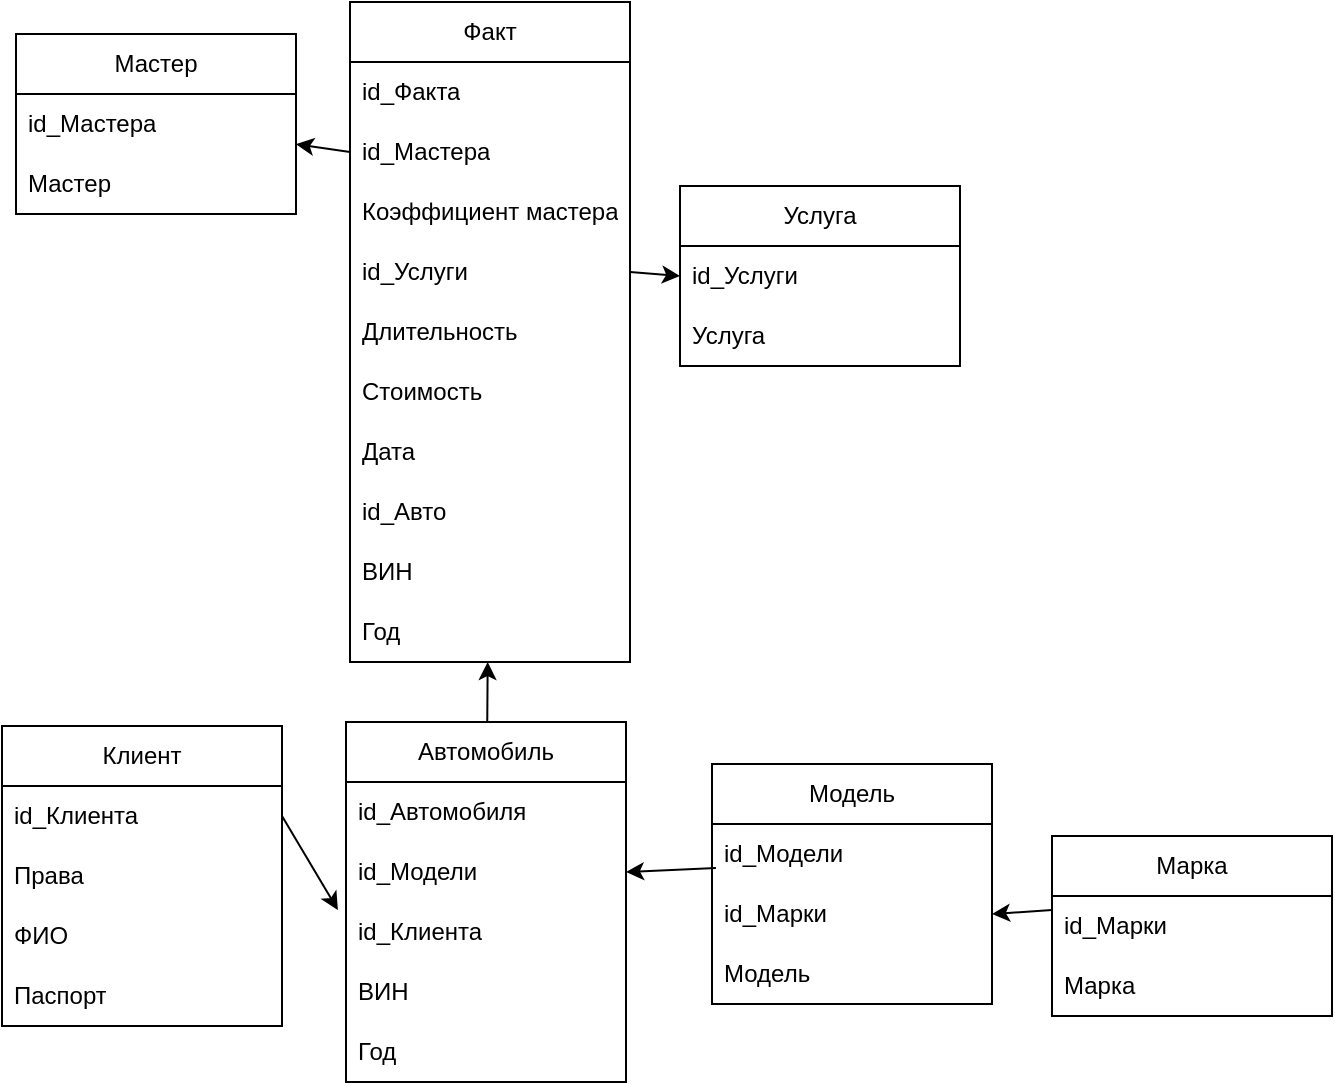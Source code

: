<mxfile version="23.1.6" type="device">
  <diagram name="Page-1" id="iTZgHvy7xOervx2KT4W8">
    <mxGraphModel dx="1290" dy="654" grid="0" gridSize="10" guides="1" tooltips="1" connect="1" arrows="1" fold="1" page="1" pageScale="1" pageWidth="850" pageHeight="1100" math="0" shadow="0">
      <root>
        <mxCell id="0" />
        <mxCell id="1" parent="0" />
        <mxCell id="uH-hUPntJxad7LDraC8y-1" value="Факт" style="swimlane;fontStyle=0;childLayout=stackLayout;horizontal=1;startSize=30;horizontalStack=0;resizeParent=1;resizeParentMax=0;resizeLast=0;collapsible=1;marginBottom=0;whiteSpace=wrap;html=1;" parent="1" vertex="1">
          <mxGeometry x="220" y="180" width="140" height="330" as="geometry" />
        </mxCell>
        <mxCell id="uH-hUPntJxad7LDraC8y-2" value="id_Факта" style="text;strokeColor=none;fillColor=none;align=left;verticalAlign=middle;spacingLeft=4;spacingRight=4;overflow=hidden;points=[[0,0.5],[1,0.5]];portConstraint=eastwest;rotatable=0;whiteSpace=wrap;html=1;" parent="uH-hUPntJxad7LDraC8y-1" vertex="1">
          <mxGeometry y="30" width="140" height="30" as="geometry" />
        </mxCell>
        <mxCell id="uH-hUPntJxad7LDraC8y-4" value="id_Мастера" style="text;strokeColor=none;fillColor=none;align=left;verticalAlign=middle;spacingLeft=4;spacingRight=4;overflow=hidden;points=[[0,0.5],[1,0.5]];portConstraint=eastwest;rotatable=0;whiteSpace=wrap;html=1;" parent="uH-hUPntJxad7LDraC8y-1" vertex="1">
          <mxGeometry y="60" width="140" height="30" as="geometry" />
        </mxCell>
        <mxCell id="uH-hUPntJxad7LDraC8y-25" value="Коэффициент мастера" style="text;strokeColor=none;fillColor=none;align=left;verticalAlign=middle;spacingLeft=4;spacingRight=4;overflow=hidden;points=[[0,0.5],[1,0.5]];portConstraint=eastwest;rotatable=0;whiteSpace=wrap;html=1;" parent="uH-hUPntJxad7LDraC8y-1" vertex="1">
          <mxGeometry y="90" width="140" height="30" as="geometry" />
        </mxCell>
        <mxCell id="uH-hUPntJxad7LDraC8y-21" value="id_Услуги" style="text;strokeColor=none;fillColor=none;align=left;verticalAlign=middle;spacingLeft=4;spacingRight=4;overflow=hidden;points=[[0,0.5],[1,0.5]];portConstraint=eastwest;rotatable=0;whiteSpace=wrap;html=1;" parent="uH-hUPntJxad7LDraC8y-1" vertex="1">
          <mxGeometry y="120" width="140" height="30" as="geometry" />
        </mxCell>
        <mxCell id="uH-hUPntJxad7LDraC8y-23" value="Длительность" style="text;strokeColor=none;fillColor=none;align=left;verticalAlign=middle;spacingLeft=4;spacingRight=4;overflow=hidden;points=[[0,0.5],[1,0.5]];portConstraint=eastwest;rotatable=0;whiteSpace=wrap;html=1;" parent="uH-hUPntJxad7LDraC8y-1" vertex="1">
          <mxGeometry y="150" width="140" height="30" as="geometry" />
        </mxCell>
        <mxCell id="uH-hUPntJxad7LDraC8y-24" value="Стоимость" style="text;strokeColor=none;fillColor=none;align=left;verticalAlign=middle;spacingLeft=4;spacingRight=4;overflow=hidden;points=[[0,0.5],[1,0.5]];portConstraint=eastwest;rotatable=0;whiteSpace=wrap;html=1;" parent="uH-hUPntJxad7LDraC8y-1" vertex="1">
          <mxGeometry y="180" width="140" height="30" as="geometry" />
        </mxCell>
        <mxCell id="uH-hUPntJxad7LDraC8y-3" value="Дата" style="text;strokeColor=none;fillColor=none;align=left;verticalAlign=middle;spacingLeft=4;spacingRight=4;overflow=hidden;points=[[0,0.5],[1,0.5]];portConstraint=eastwest;rotatable=0;whiteSpace=wrap;html=1;" parent="uH-hUPntJxad7LDraC8y-1" vertex="1">
          <mxGeometry y="210" width="140" height="30" as="geometry" />
        </mxCell>
        <mxCell id="uH-hUPntJxad7LDraC8y-22" value="id_Авто" style="text;strokeColor=none;fillColor=none;align=left;verticalAlign=middle;spacingLeft=4;spacingRight=4;overflow=hidden;points=[[0,0.5],[1,0.5]];portConstraint=eastwest;rotatable=0;whiteSpace=wrap;html=1;" parent="uH-hUPntJxad7LDraC8y-1" vertex="1">
          <mxGeometry y="240" width="140" height="30" as="geometry" />
        </mxCell>
        <mxCell id="0fhB-xR2DxiJcsVH5c5Q-2" value="ВИН" style="text;strokeColor=none;fillColor=none;align=left;verticalAlign=middle;spacingLeft=4;spacingRight=4;overflow=hidden;points=[[0,0.5],[1,0.5]];portConstraint=eastwest;rotatable=0;whiteSpace=wrap;html=1;" parent="uH-hUPntJxad7LDraC8y-1" vertex="1">
          <mxGeometry y="270" width="140" height="30" as="geometry" />
        </mxCell>
        <mxCell id="BNcSGhGL9VbDU3XC8dzg-7" value="Год" style="text;strokeColor=none;fillColor=none;align=left;verticalAlign=middle;spacingLeft=4;spacingRight=4;overflow=hidden;points=[[0,0.5],[1,0.5]];portConstraint=eastwest;rotatable=0;whiteSpace=wrap;html=1;" parent="uH-hUPntJxad7LDraC8y-1" vertex="1">
          <mxGeometry y="300" width="140" height="30" as="geometry" />
        </mxCell>
        <mxCell id="uH-hUPntJxad7LDraC8y-13" value="Мастер" style="swimlane;fontStyle=0;childLayout=stackLayout;horizontal=1;startSize=30;horizontalStack=0;resizeParent=1;resizeParentMax=0;resizeLast=0;collapsible=1;marginBottom=0;whiteSpace=wrap;html=1;" parent="1" vertex="1">
          <mxGeometry x="53" y="196" width="140" height="90" as="geometry" />
        </mxCell>
        <mxCell id="uH-hUPntJxad7LDraC8y-14" value="id_Мастера" style="text;strokeColor=none;fillColor=none;align=left;verticalAlign=middle;spacingLeft=4;spacingRight=4;overflow=hidden;points=[[0,0.5],[1,0.5]];portConstraint=eastwest;rotatable=0;whiteSpace=wrap;html=1;" parent="uH-hUPntJxad7LDraC8y-13" vertex="1">
          <mxGeometry y="30" width="140" height="30" as="geometry" />
        </mxCell>
        <mxCell id="uH-hUPntJxad7LDraC8y-15" value="Мастер" style="text;strokeColor=none;fillColor=none;align=left;verticalAlign=middle;spacingLeft=4;spacingRight=4;overflow=hidden;points=[[0,0.5],[1,0.5]];portConstraint=eastwest;rotatable=0;whiteSpace=wrap;html=1;" parent="uH-hUPntJxad7LDraC8y-13" vertex="1">
          <mxGeometry y="60" width="140" height="30" as="geometry" />
        </mxCell>
        <mxCell id="uH-hUPntJxad7LDraC8y-17" value="Услуга" style="swimlane;fontStyle=0;childLayout=stackLayout;horizontal=1;startSize=30;horizontalStack=0;resizeParent=1;resizeParentMax=0;resizeLast=0;collapsible=1;marginBottom=0;whiteSpace=wrap;html=1;" parent="1" vertex="1">
          <mxGeometry x="385" y="272" width="140" height="90" as="geometry" />
        </mxCell>
        <mxCell id="uH-hUPntJxad7LDraC8y-18" value="id_Услуги" style="text;strokeColor=none;fillColor=none;align=left;verticalAlign=middle;spacingLeft=4;spacingRight=4;overflow=hidden;points=[[0,0.5],[1,0.5]];portConstraint=eastwest;rotatable=0;whiteSpace=wrap;html=1;" parent="uH-hUPntJxad7LDraC8y-17" vertex="1">
          <mxGeometry y="30" width="140" height="30" as="geometry" />
        </mxCell>
        <mxCell id="uH-hUPntJxad7LDraC8y-19" value="Услуга" style="text;strokeColor=none;fillColor=none;align=left;verticalAlign=middle;spacingLeft=4;spacingRight=4;overflow=hidden;points=[[0,0.5],[1,0.5]];portConstraint=eastwest;rotatable=0;whiteSpace=wrap;html=1;" parent="uH-hUPntJxad7LDraC8y-17" vertex="1">
          <mxGeometry y="60" width="140" height="30" as="geometry" />
        </mxCell>
        <mxCell id="uH-hUPntJxad7LDraC8y-26" value="Клиент" style="swimlane;fontStyle=0;childLayout=stackLayout;horizontal=1;startSize=30;horizontalStack=0;resizeParent=1;resizeParentMax=0;resizeLast=0;collapsible=1;marginBottom=0;whiteSpace=wrap;html=1;" parent="1" vertex="1">
          <mxGeometry x="46" y="542" width="140" height="150" as="geometry" />
        </mxCell>
        <mxCell id="uH-hUPntJxad7LDraC8y-27" value="id_Клиента" style="text;strokeColor=none;fillColor=none;align=left;verticalAlign=middle;spacingLeft=4;spacingRight=4;overflow=hidden;points=[[0,0.5],[1,0.5]];portConstraint=eastwest;rotatable=0;whiteSpace=wrap;html=1;" parent="uH-hUPntJxad7LDraC8y-26" vertex="1">
          <mxGeometry y="30" width="140" height="30" as="geometry" />
        </mxCell>
        <mxCell id="uH-hUPntJxad7LDraC8y-54" value="Права" style="text;strokeColor=none;fillColor=none;align=left;verticalAlign=middle;spacingLeft=4;spacingRight=4;overflow=hidden;points=[[0,0.5],[1,0.5]];portConstraint=eastwest;rotatable=0;whiteSpace=wrap;html=1;" parent="uH-hUPntJxad7LDraC8y-26" vertex="1">
          <mxGeometry y="60" width="140" height="30" as="geometry" />
        </mxCell>
        <mxCell id="uH-hUPntJxad7LDraC8y-28" value="ФИО" style="text;strokeColor=none;fillColor=none;align=left;verticalAlign=middle;spacingLeft=4;spacingRight=4;overflow=hidden;points=[[0,0.5],[1,0.5]];portConstraint=eastwest;rotatable=0;whiteSpace=wrap;html=1;" parent="uH-hUPntJxad7LDraC8y-26" vertex="1">
          <mxGeometry y="90" width="140" height="30" as="geometry" />
        </mxCell>
        <mxCell id="uH-hUPntJxad7LDraC8y-33" value="Паспорт" style="text;strokeColor=none;fillColor=none;align=left;verticalAlign=middle;spacingLeft=4;spacingRight=4;overflow=hidden;points=[[0,0.5],[1,0.5]];portConstraint=eastwest;rotatable=0;whiteSpace=wrap;html=1;" parent="uH-hUPntJxad7LDraC8y-26" vertex="1">
          <mxGeometry y="120" width="140" height="30" as="geometry" />
        </mxCell>
        <mxCell id="uH-hUPntJxad7LDraC8y-34" value="Автомобиль" style="swimlane;fontStyle=0;childLayout=stackLayout;horizontal=1;startSize=30;horizontalStack=0;resizeParent=1;resizeParentMax=0;resizeLast=0;collapsible=1;marginBottom=0;whiteSpace=wrap;html=1;" parent="1" vertex="1">
          <mxGeometry x="218" y="540" width="140" height="180" as="geometry" />
        </mxCell>
        <mxCell id="uH-hUPntJxad7LDraC8y-50" value="id_Автомобиля" style="text;strokeColor=none;fillColor=none;align=left;verticalAlign=middle;spacingLeft=4;spacingRight=4;overflow=hidden;points=[[0,0.5],[1,0.5]];portConstraint=eastwest;rotatable=0;whiteSpace=wrap;html=1;" parent="uH-hUPntJxad7LDraC8y-34" vertex="1">
          <mxGeometry y="30" width="140" height="30" as="geometry" />
        </mxCell>
        <mxCell id="uH-hUPntJxad7LDraC8y-37" value="id_Модели" style="text;strokeColor=none;fillColor=none;align=left;verticalAlign=middle;spacingLeft=4;spacingRight=4;overflow=hidden;points=[[0,0.5],[1,0.5]];portConstraint=eastwest;rotatable=0;whiteSpace=wrap;html=1;" parent="uH-hUPntJxad7LDraC8y-34" vertex="1">
          <mxGeometry y="60" width="140" height="30" as="geometry" />
        </mxCell>
        <mxCell id="uH-hUPntJxad7LDraC8y-36" value="id_Клиента" style="text;strokeColor=none;fillColor=none;align=left;verticalAlign=middle;spacingLeft=4;spacingRight=4;overflow=hidden;points=[[0,0.5],[1,0.5]];portConstraint=eastwest;rotatable=0;whiteSpace=wrap;html=1;" parent="uH-hUPntJxad7LDraC8y-34" vertex="1">
          <mxGeometry y="90" width="140" height="30" as="geometry" />
        </mxCell>
        <mxCell id="uH-hUPntJxad7LDraC8y-57" value="ВИН" style="text;strokeColor=none;fillColor=none;align=left;verticalAlign=middle;spacingLeft=4;spacingRight=4;overflow=hidden;points=[[0,0.5],[1,0.5]];portConstraint=eastwest;rotatable=0;whiteSpace=wrap;html=1;" parent="uH-hUPntJxad7LDraC8y-34" vertex="1">
          <mxGeometry y="120" width="140" height="30" as="geometry" />
        </mxCell>
        <mxCell id="0fhB-xR2DxiJcsVH5c5Q-1" value="Год" style="text;strokeColor=none;fillColor=none;align=left;verticalAlign=middle;spacingLeft=4;spacingRight=4;overflow=hidden;points=[[0,0.5],[1,0.5]];portConstraint=eastwest;rotatable=0;whiteSpace=wrap;html=1;" parent="uH-hUPntJxad7LDraC8y-34" vertex="1">
          <mxGeometry y="150" width="140" height="30" as="geometry" />
        </mxCell>
        <mxCell id="uH-hUPntJxad7LDraC8y-38" value="Марка" style="swimlane;fontStyle=0;childLayout=stackLayout;horizontal=1;startSize=30;horizontalStack=0;resizeParent=1;resizeParentMax=0;resizeLast=0;collapsible=1;marginBottom=0;whiteSpace=wrap;html=1;" parent="1" vertex="1">
          <mxGeometry x="571" y="597" width="140" height="90" as="geometry" />
        </mxCell>
        <mxCell id="uH-hUPntJxad7LDraC8y-39" value="id_Марки" style="text;strokeColor=none;fillColor=none;align=left;verticalAlign=middle;spacingLeft=4;spacingRight=4;overflow=hidden;points=[[0,0.5],[1,0.5]];portConstraint=eastwest;rotatable=0;whiteSpace=wrap;html=1;" parent="uH-hUPntJxad7LDraC8y-38" vertex="1">
          <mxGeometry y="30" width="140" height="30" as="geometry" />
        </mxCell>
        <mxCell id="uH-hUPntJxad7LDraC8y-61" value="Марка" style="text;strokeColor=none;fillColor=none;align=left;verticalAlign=middle;spacingLeft=4;spacingRight=4;overflow=hidden;points=[[0,0.5],[1,0.5]];portConstraint=eastwest;rotatable=0;whiteSpace=wrap;html=1;" parent="uH-hUPntJxad7LDraC8y-38" vertex="1">
          <mxGeometry y="60" width="140" height="30" as="geometry" />
        </mxCell>
        <mxCell id="uH-hUPntJxad7LDraC8y-42" value="Модель" style="swimlane;fontStyle=0;childLayout=stackLayout;horizontal=1;startSize=30;horizontalStack=0;resizeParent=1;resizeParentMax=0;resizeLast=0;collapsible=1;marginBottom=0;whiteSpace=wrap;html=1;" parent="1" vertex="1">
          <mxGeometry x="401" y="561" width="140" height="120" as="geometry" />
        </mxCell>
        <mxCell id="uH-hUPntJxad7LDraC8y-43" value="id_Модели" style="text;strokeColor=none;fillColor=none;align=left;verticalAlign=middle;spacingLeft=4;spacingRight=4;overflow=hidden;points=[[0,0.5],[1,0.5]];portConstraint=eastwest;rotatable=0;whiteSpace=wrap;html=1;" parent="uH-hUPntJxad7LDraC8y-42" vertex="1">
          <mxGeometry y="30" width="140" height="30" as="geometry" />
        </mxCell>
        <mxCell id="uH-hUPntJxad7LDraC8y-60" value="id_Марки" style="text;strokeColor=none;fillColor=none;align=left;verticalAlign=middle;spacingLeft=4;spacingRight=4;overflow=hidden;points=[[0,0.5],[1,0.5]];portConstraint=eastwest;rotatable=0;whiteSpace=wrap;html=1;" parent="uH-hUPntJxad7LDraC8y-42" vertex="1">
          <mxGeometry y="60" width="140" height="30" as="geometry" />
        </mxCell>
        <mxCell id="uH-hUPntJxad7LDraC8y-44" value="Модель" style="text;strokeColor=none;fillColor=none;align=left;verticalAlign=middle;spacingLeft=4;spacingRight=4;overflow=hidden;points=[[0,0.5],[1,0.5]];portConstraint=eastwest;rotatable=0;whiteSpace=wrap;html=1;" parent="uH-hUPntJxad7LDraC8y-42" vertex="1">
          <mxGeometry y="90" width="140" height="30" as="geometry" />
        </mxCell>
        <mxCell id="BNcSGhGL9VbDU3XC8dzg-1" value="" style="endArrow=classic;html=1;rounded=0;exitX=0;exitY=0.5;exitDx=0;exitDy=0;" parent="1" source="uH-hUPntJxad7LDraC8y-4" target="uH-hUPntJxad7LDraC8y-13" edge="1">
          <mxGeometry width="50" height="50" relative="1" as="geometry">
            <mxPoint x="107" y="429" as="sourcePoint" />
            <mxPoint x="157" y="379" as="targetPoint" />
          </mxGeometry>
        </mxCell>
        <mxCell id="BNcSGhGL9VbDU3XC8dzg-2" value="" style="endArrow=classic;html=1;rounded=0;entryX=0;entryY=0.5;entryDx=0;entryDy=0;exitX=1;exitY=0.5;exitDx=0;exitDy=0;" parent="1" source="uH-hUPntJxad7LDraC8y-21" target="uH-hUPntJxad7LDraC8y-18" edge="1">
          <mxGeometry width="50" height="50" relative="1" as="geometry">
            <mxPoint x="426" y="434" as="sourcePoint" />
            <mxPoint x="476" y="384" as="targetPoint" />
          </mxGeometry>
        </mxCell>
        <mxCell id="BNcSGhGL9VbDU3XC8dzg-3" value="" style="endArrow=classic;html=1;rounded=0;entryX=-0.029;entryY=0.133;entryDx=0;entryDy=0;entryPerimeter=0;exitX=1;exitY=0.5;exitDx=0;exitDy=0;" parent="1" source="uH-hUPntJxad7LDraC8y-27" target="uH-hUPntJxad7LDraC8y-36" edge="1">
          <mxGeometry width="50" height="50" relative="1" as="geometry">
            <mxPoint x="148" y="793" as="sourcePoint" />
            <mxPoint x="198" y="743" as="targetPoint" />
          </mxGeometry>
        </mxCell>
        <mxCell id="BNcSGhGL9VbDU3XC8dzg-4" value="" style="endArrow=classic;html=1;rounded=0;exitX=0.014;exitY=0.733;exitDx=0;exitDy=0;exitPerimeter=0;entryX=1;entryY=0.5;entryDx=0;entryDy=0;" parent="1" source="uH-hUPntJxad7LDraC8y-43" target="uH-hUPntJxad7LDraC8y-37" edge="1">
          <mxGeometry width="50" height="50" relative="1" as="geometry">
            <mxPoint x="251" y="792" as="sourcePoint" />
            <mxPoint x="384" y="626" as="targetPoint" />
          </mxGeometry>
        </mxCell>
        <mxCell id="BNcSGhGL9VbDU3XC8dzg-6" value="" style="endArrow=classic;html=1;rounded=0;entryX=1;entryY=0.5;entryDx=0;entryDy=0;exitX=0;exitY=0.233;exitDx=0;exitDy=0;exitPerimeter=0;" parent="1" source="uH-hUPntJxad7LDraC8y-39" target="uH-hUPntJxad7LDraC8y-60" edge="1">
          <mxGeometry width="50" height="50" relative="1" as="geometry">
            <mxPoint x="554" y="537" as="sourcePoint" />
            <mxPoint x="604" y="487" as="targetPoint" />
          </mxGeometry>
        </mxCell>
        <mxCell id="BNcSGhGL9VbDU3XC8dzg-8" value="" style="endArrow=classic;html=1;rounded=0;" parent="1" source="uH-hUPntJxad7LDraC8y-34" target="uH-hUPntJxad7LDraC8y-1" edge="1">
          <mxGeometry width="50" height="50" relative="1" as="geometry">
            <mxPoint x="72" y="463" as="sourcePoint" />
            <mxPoint x="122" y="413" as="targetPoint" />
          </mxGeometry>
        </mxCell>
      </root>
    </mxGraphModel>
  </diagram>
</mxfile>
